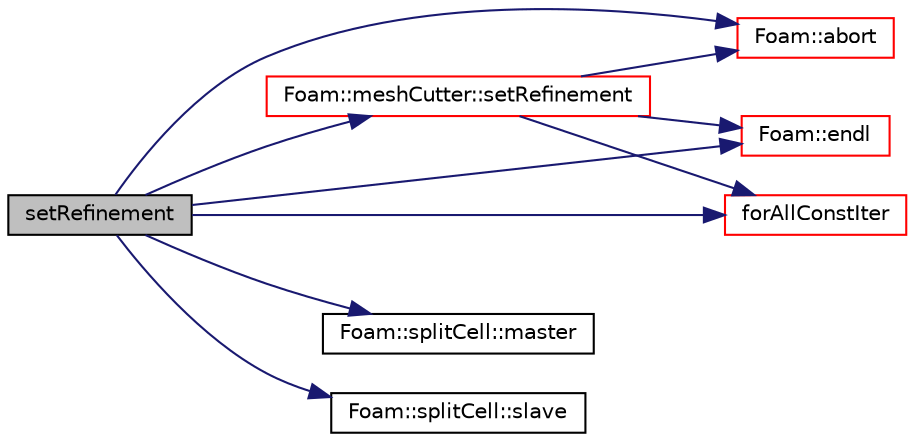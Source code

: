 digraph "setRefinement"
{
  bgcolor="transparent";
  edge [fontname="Helvetica",fontsize="10",labelfontname="Helvetica",labelfontsize="10"];
  node [fontname="Helvetica",fontsize="10",shape=record];
  rankdir="LR";
  Node1 [label="setRefinement",height=0.2,width=0.4,color="black", fillcolor="grey75", style="filled", fontcolor="black"];
  Node1 -> Node2 [color="midnightblue",fontsize="10",style="solid",fontname="Helvetica"];
  Node2 [label="Foam::abort",height=0.2,width=0.4,color="red",URL="$a10979.html#a447107a607d03e417307c203fa5fb44b"];
  Node1 -> Node3 [color="midnightblue",fontsize="10",style="solid",fontname="Helvetica"];
  Node3 [label="Foam::endl",height=0.2,width=0.4,color="red",URL="$a10979.html#a2db8fe02a0d3909e9351bb4275b23ce4",tooltip="Add newline and flush stream. "];
  Node1 -> Node4 [color="midnightblue",fontsize="10",style="solid",fontname="Helvetica"];
  Node4 [label="forAllConstIter",height=0.2,width=0.4,color="red",URL="$a03077.html#ae21e2836509b0fa7f7cedf6493b11b09"];
  Node1 -> Node5 [color="midnightblue",fontsize="10",style="solid",fontname="Helvetica"];
  Node5 [label="Foam::splitCell::master",height=0.2,width=0.4,color="black",URL="$a02478.html#a70c8bfa8e9549454b4f0e2d65fcd857f"];
  Node1 -> Node6 [color="midnightblue",fontsize="10",style="solid",fontname="Helvetica"];
  Node6 [label="Foam::meshCutter::setRefinement",height=0.2,width=0.4,color="red",URL="$a01494.html#ad6964ecaeb84631835d8a4e51bf706bb",tooltip="Do actual cutting with cut description. Inserts mesh changes. "];
  Node6 -> Node2 [color="midnightblue",fontsize="10",style="solid",fontname="Helvetica"];
  Node6 -> Node3 [color="midnightblue",fontsize="10",style="solid",fontname="Helvetica"];
  Node6 -> Node4 [color="midnightblue",fontsize="10",style="solid",fontname="Helvetica"];
  Node1 -> Node7 [color="midnightblue",fontsize="10",style="solid",fontname="Helvetica"];
  Node7 [label="Foam::splitCell::slave",height=0.2,width=0.4,color="black",URL="$a02478.html#a7caa457326639811a84208f47a05ec7d"];
}

